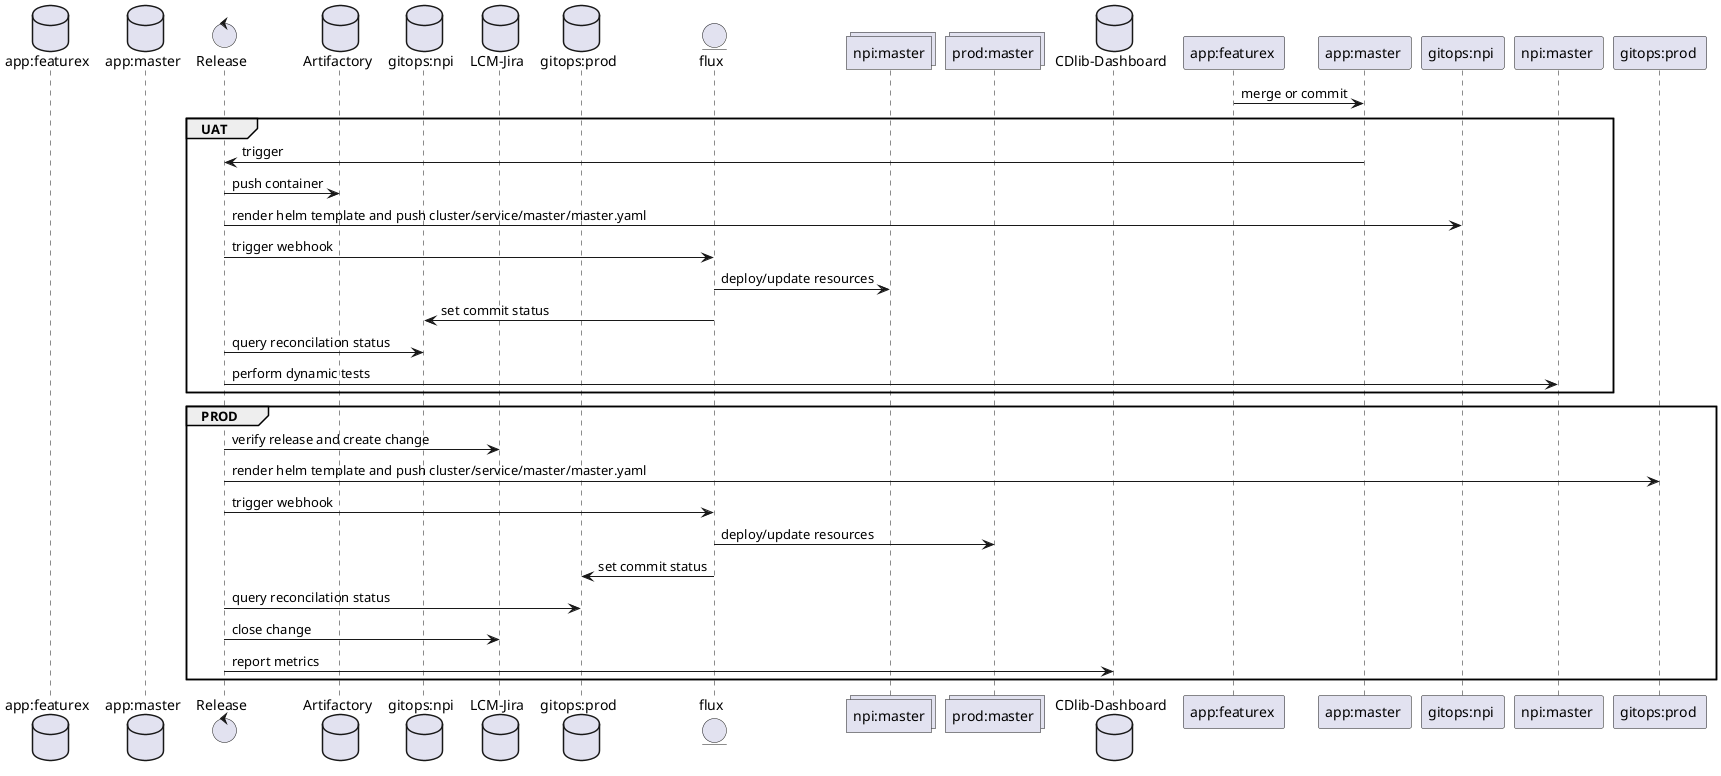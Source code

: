 @startuml release
database "app:featurex"
database "app:master"
control "Release"
database "Artifactory"
database "gitops:npi"
database "LCM-Jira"
database "gitops:prod"
entity "flux"
collections "npi:master"
collections "prod:master"
database "CDlib-Dashboard"

"app:featurex " -> "app:master " : merge or commit
group UAT
"app:master " -> "Release" : trigger
"Release" -> "Artifactory" : push container
"Release" -> "gitops:npi " : render helm template and push cluster/service/master/master.yaml 
"Release" -> "flux" : trigger webhook
"flux" -> "npi:master" : deploy/update resources
"flux" -> "gitops:npi" : set commit status
"Release" -> "gitops:npi" : query reconcilation status
"Release" -> "npi:master " : perform dynamic tests
end
group PROD
"Release" -> "LCM-Jira" : verify release and create change
"Release" -> "gitops:prod " : render helm template and push cluster/service/master/master.yaml 
"Release" -> "flux" : trigger webhook
"flux" -> "prod:master" : deploy/update resources
"flux" -> "gitops:prod" : set commit status
"Release" -> "gitops:prod" : query reconcilation status
"Release" -> "LCM-Jira" : close change
"Release" -> "CDlib-Dashboard" : report metrics
end
@enduml
